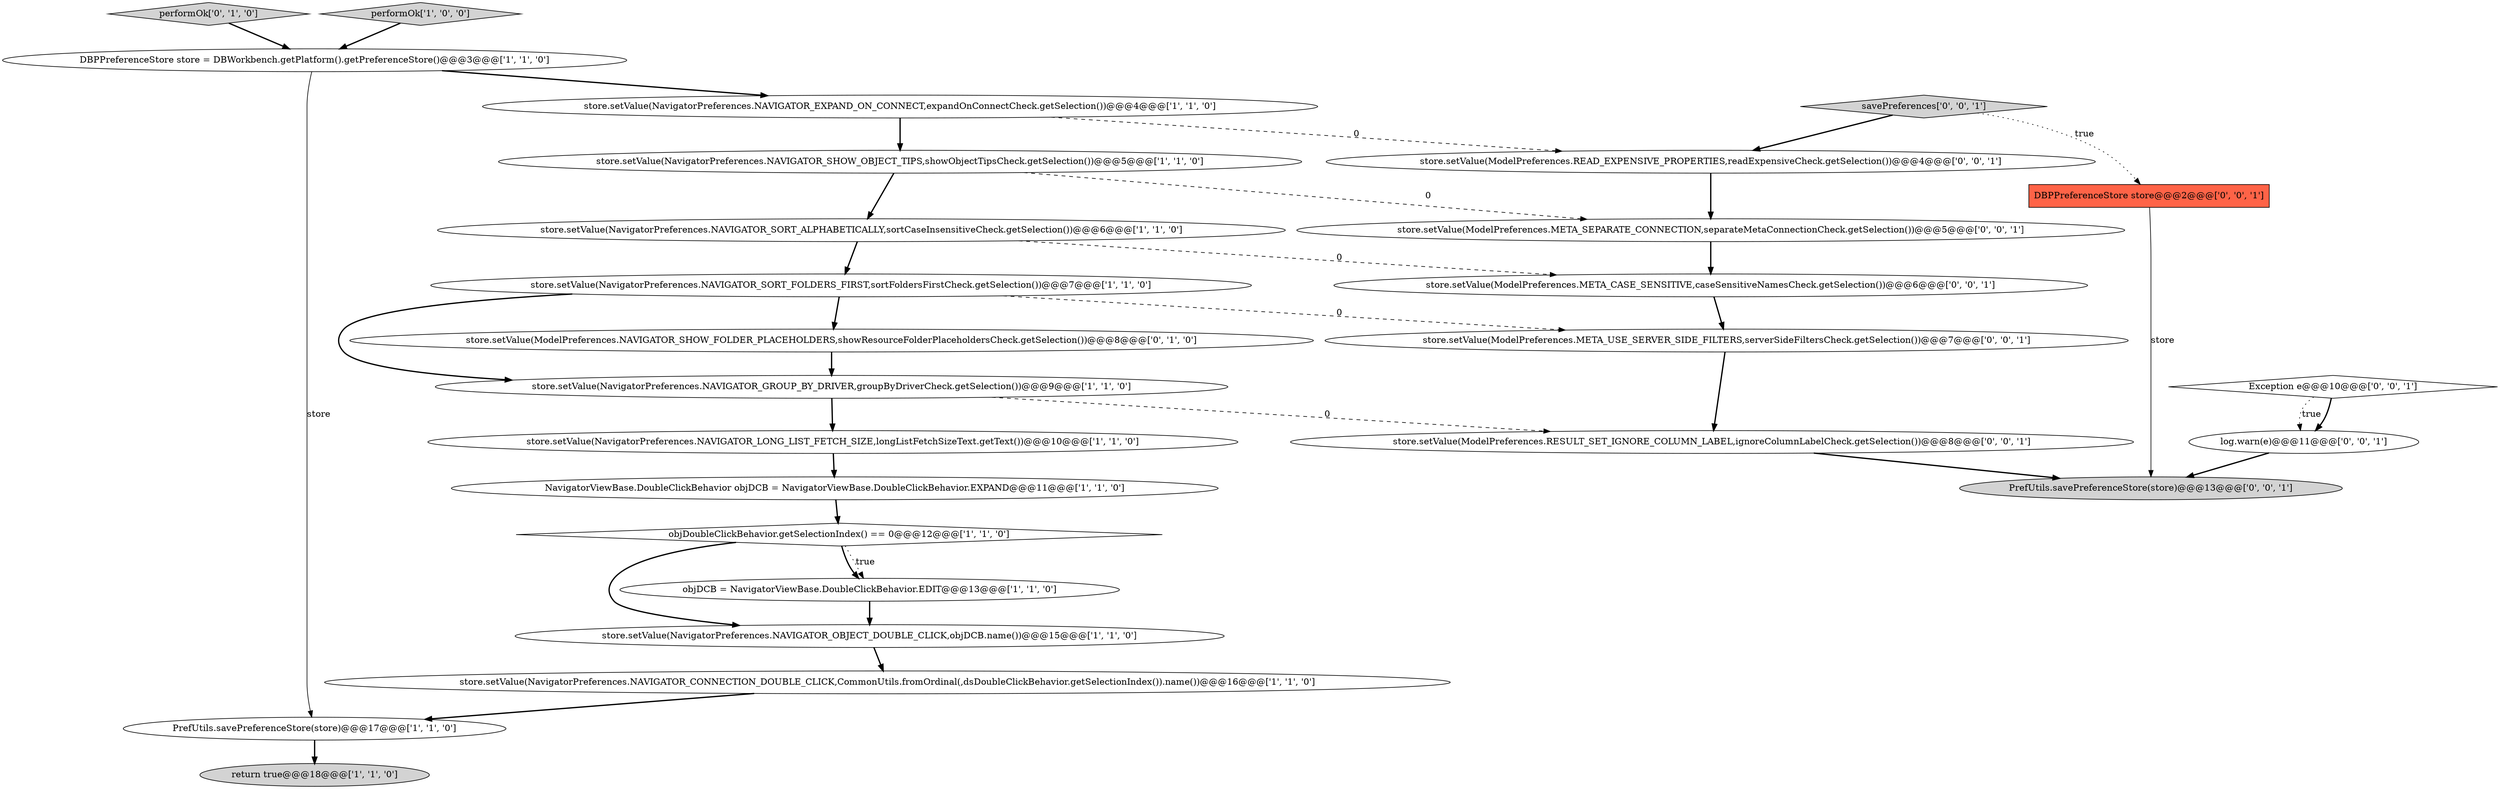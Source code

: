 digraph {
16 [style = filled, label = "performOk['0', '1', '0']", fillcolor = lightgray, shape = diamond image = "AAA0AAABBB2BBB"];
8 [style = filled, label = "DBPPreferenceStore store = DBWorkbench.getPlatform().getPreferenceStore()@@@3@@@['1', '1', '0']", fillcolor = white, shape = ellipse image = "AAA0AAABBB1BBB"];
21 [style = filled, label = "DBPPreferenceStore store@@@2@@@['0', '0', '1']", fillcolor = tomato, shape = box image = "AAA0AAABBB3BBB"];
22 [style = filled, label = "store.setValue(ModelPreferences.RESULT_SET_IGNORE_COLUMN_LABEL,ignoreColumnLabelCheck.getSelection())@@@8@@@['0', '0', '1']", fillcolor = white, shape = ellipse image = "AAA0AAABBB3BBB"];
9 [style = filled, label = "objDCB = NavigatorViewBase.DoubleClickBehavior.EDIT@@@13@@@['1', '1', '0']", fillcolor = white, shape = ellipse image = "AAA0AAABBB1BBB"];
0 [style = filled, label = "store.setValue(NavigatorPreferences.NAVIGATOR_SORT_FOLDERS_FIRST,sortFoldersFirstCheck.getSelection())@@@7@@@['1', '1', '0']", fillcolor = white, shape = ellipse image = "AAA0AAABBB1BBB"];
6 [style = filled, label = "store.setValue(NavigatorPreferences.NAVIGATOR_SHOW_OBJECT_TIPS,showObjectTipsCheck.getSelection())@@@5@@@['1', '1', '0']", fillcolor = white, shape = ellipse image = "AAA0AAABBB1BBB"];
17 [style = filled, label = "Exception e@@@10@@@['0', '0', '1']", fillcolor = white, shape = diamond image = "AAA0AAABBB3BBB"];
14 [style = filled, label = "performOk['1', '0', '0']", fillcolor = lightgray, shape = diamond image = "AAA0AAABBB1BBB"];
20 [style = filled, label = "log.warn(e)@@@11@@@['0', '0', '1']", fillcolor = white, shape = ellipse image = "AAA0AAABBB3BBB"];
4 [style = filled, label = "store.setValue(NavigatorPreferences.NAVIGATOR_GROUP_BY_DRIVER,groupByDriverCheck.getSelection())@@@9@@@['1', '1', '0']", fillcolor = white, shape = ellipse image = "AAA0AAABBB1BBB"];
7 [style = filled, label = "store.setValue(NavigatorPreferences.NAVIGATOR_SORT_ALPHABETICALLY,sortCaseInsensitiveCheck.getSelection())@@@6@@@['1', '1', '0']", fillcolor = white, shape = ellipse image = "AAA0AAABBB1BBB"];
11 [style = filled, label = "store.setValue(NavigatorPreferences.NAVIGATOR_OBJECT_DOUBLE_CLICK,objDCB.name())@@@15@@@['1', '1', '0']", fillcolor = white, shape = ellipse image = "AAA0AAABBB1BBB"];
13 [style = filled, label = "NavigatorViewBase.DoubleClickBehavior objDCB = NavigatorViewBase.DoubleClickBehavior.EXPAND@@@11@@@['1', '1', '0']", fillcolor = white, shape = ellipse image = "AAA0AAABBB1BBB"];
19 [style = filled, label = "store.setValue(ModelPreferences.META_SEPARATE_CONNECTION,separateMetaConnectionCheck.getSelection())@@@5@@@['0', '0', '1']", fillcolor = white, shape = ellipse image = "AAA0AAABBB3BBB"];
23 [style = filled, label = "store.setValue(ModelPreferences.META_USE_SERVER_SIDE_FILTERS,serverSideFiltersCheck.getSelection())@@@7@@@['0', '0', '1']", fillcolor = white, shape = ellipse image = "AAA0AAABBB3BBB"];
25 [style = filled, label = "store.setValue(ModelPreferences.META_CASE_SENSITIVE,caseSensitiveNamesCheck.getSelection())@@@6@@@['0', '0', '1']", fillcolor = white, shape = ellipse image = "AAA0AAABBB3BBB"];
2 [style = filled, label = "store.setValue(NavigatorPreferences.NAVIGATOR_LONG_LIST_FETCH_SIZE,longListFetchSizeText.getText())@@@10@@@['1', '1', '0']", fillcolor = white, shape = ellipse image = "AAA0AAABBB1BBB"];
24 [style = filled, label = "savePreferences['0', '0', '1']", fillcolor = lightgray, shape = diamond image = "AAA0AAABBB3BBB"];
5 [style = filled, label = "objDoubleClickBehavior.getSelectionIndex() == 0@@@12@@@['1', '1', '0']", fillcolor = white, shape = diamond image = "AAA0AAABBB1BBB"];
3 [style = filled, label = "return true@@@18@@@['1', '1', '0']", fillcolor = lightgray, shape = ellipse image = "AAA0AAABBB1BBB"];
1 [style = filled, label = "PrefUtils.savePreferenceStore(store)@@@17@@@['1', '1', '0']", fillcolor = white, shape = ellipse image = "AAA0AAABBB1BBB"];
15 [style = filled, label = "store.setValue(ModelPreferences.NAVIGATOR_SHOW_FOLDER_PLACEHOLDERS,showResourceFolderPlaceholdersCheck.getSelection())@@@8@@@['0', '1', '0']", fillcolor = white, shape = ellipse image = "AAA1AAABBB2BBB"];
26 [style = filled, label = "PrefUtils.savePreferenceStore(store)@@@13@@@['0', '0', '1']", fillcolor = lightgray, shape = ellipse image = "AAA0AAABBB3BBB"];
12 [style = filled, label = "store.setValue(NavigatorPreferences.NAVIGATOR_CONNECTION_DOUBLE_CLICK,CommonUtils.fromOrdinal(,dsDoubleClickBehavior.getSelectionIndex()).name())@@@16@@@['1', '1', '0']", fillcolor = white, shape = ellipse image = "AAA0AAABBB1BBB"];
18 [style = filled, label = "store.setValue(ModelPreferences.READ_EXPENSIVE_PROPERTIES,readExpensiveCheck.getSelection())@@@4@@@['0', '0', '1']", fillcolor = white, shape = ellipse image = "AAA0AAABBB3BBB"];
10 [style = filled, label = "store.setValue(NavigatorPreferences.NAVIGATOR_EXPAND_ON_CONNECT,expandOnConnectCheck.getSelection())@@@4@@@['1', '1', '0']", fillcolor = white, shape = ellipse image = "AAA0AAABBB1BBB"];
25->23 [style = bold, label=""];
23->22 [style = bold, label=""];
8->1 [style = solid, label="store"];
0->4 [style = bold, label=""];
9->11 [style = bold, label=""];
11->12 [style = bold, label=""];
10->18 [style = dashed, label="0"];
10->6 [style = bold, label=""];
24->18 [style = bold, label=""];
5->9 [style = dotted, label="true"];
2->13 [style = bold, label=""];
15->4 [style = bold, label=""];
16->8 [style = bold, label=""];
12->1 [style = bold, label=""];
24->21 [style = dotted, label="true"];
5->9 [style = bold, label=""];
17->20 [style = bold, label=""];
7->25 [style = dashed, label="0"];
21->26 [style = solid, label="store"];
4->2 [style = bold, label=""];
19->25 [style = bold, label=""];
1->3 [style = bold, label=""];
0->15 [style = bold, label=""];
0->23 [style = dashed, label="0"];
22->26 [style = bold, label=""];
5->11 [style = bold, label=""];
18->19 [style = bold, label=""];
17->20 [style = dotted, label="true"];
7->0 [style = bold, label=""];
14->8 [style = bold, label=""];
6->19 [style = dashed, label="0"];
6->7 [style = bold, label=""];
20->26 [style = bold, label=""];
8->10 [style = bold, label=""];
13->5 [style = bold, label=""];
4->22 [style = dashed, label="0"];
}
